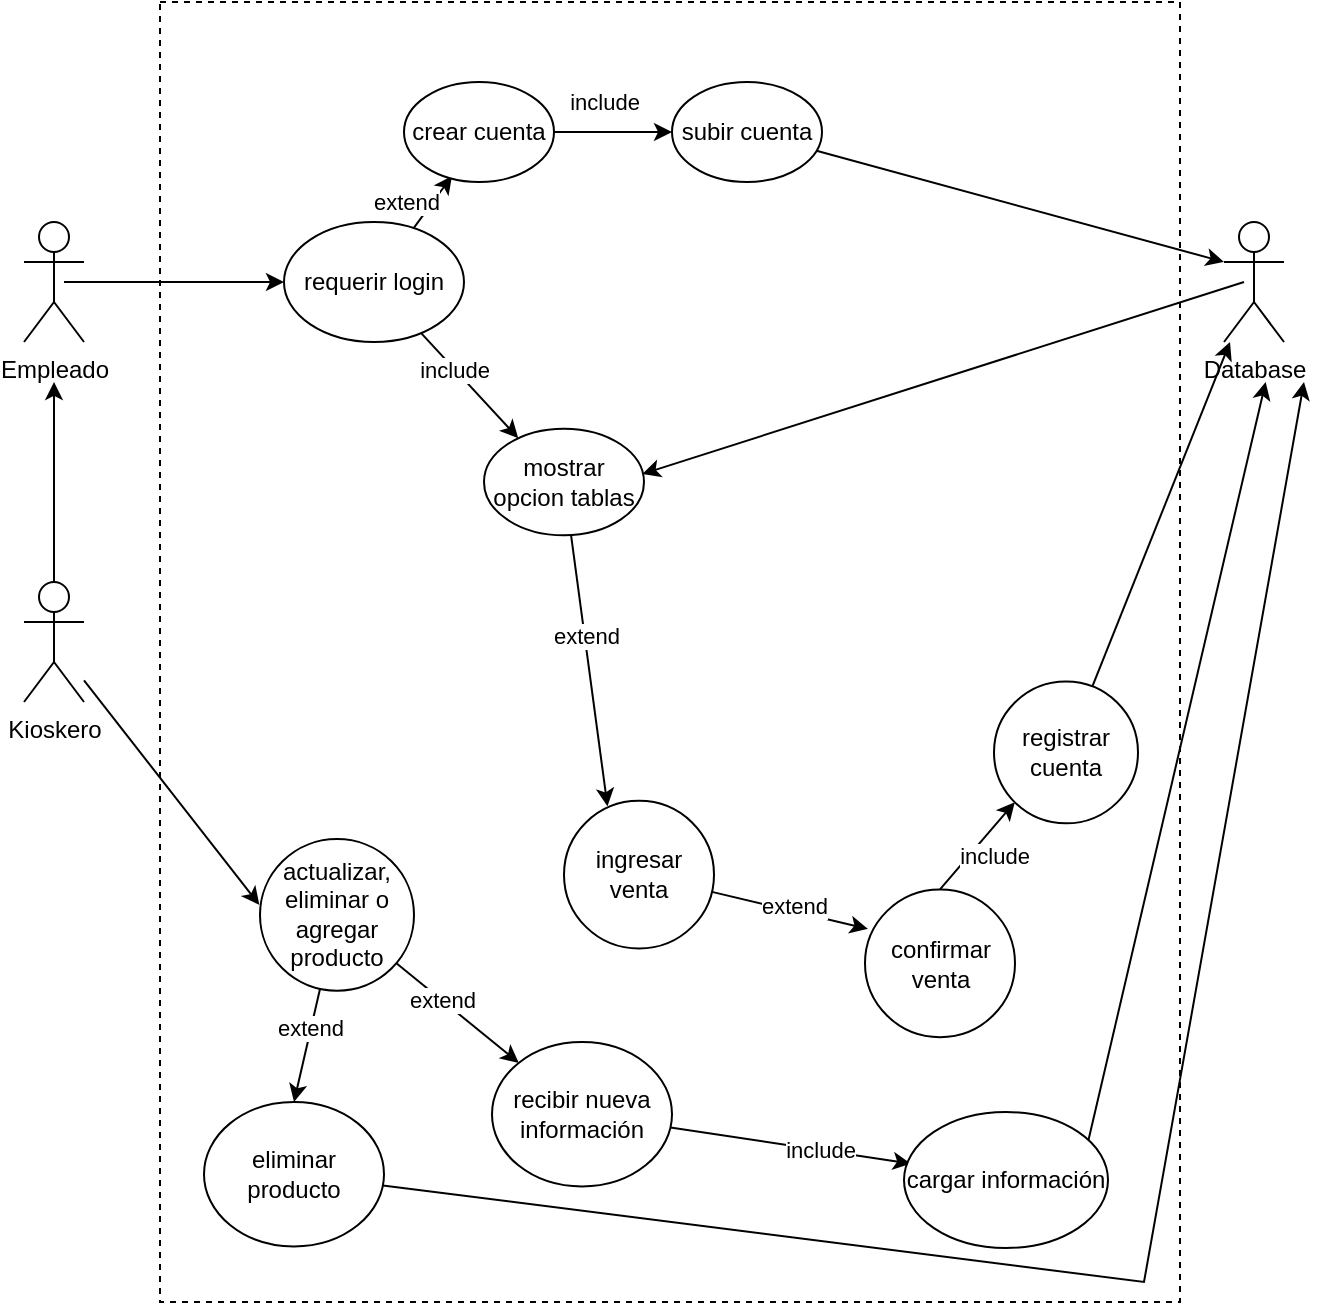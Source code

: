 <mxfile version="21.3.2" type="google">
  <diagram name="Página-1" id="F6_QnhyhozshGHiCndv_">
    <mxGraphModel grid="1" page="1" gridSize="10" guides="1" tooltips="1" connect="1" arrows="1" fold="1" pageScale="1" pageWidth="827" pageHeight="1169" math="0" shadow="0">
      <root>
        <mxCell id="0" />
        <mxCell id="1" parent="0" />
        <mxCell id="CbZTLQ7tN4eOs-pABZ2--10" value="Empleado&lt;br&gt;" style="shape=umlActor;verticalLabelPosition=bottom;verticalAlign=top;html=1;outlineConnect=0;" vertex="1" parent="1">
          <mxGeometry x="90" y="140" width="30" height="60" as="geometry" />
        </mxCell>
        <mxCell id="5ge3jQ6nLnj5d9fUeiJq-4" style="edgeStyle=orthogonalEdgeStyle;rounded=0;orthogonalLoop=1;jettySize=auto;html=1;entryX=0.5;entryY=1.333;entryDx=0;entryDy=0;entryPerimeter=0;" edge="1" parent="1" source="CbZTLQ7tN4eOs-pABZ2--11" target="CbZTLQ7tN4eOs-pABZ2--10">
          <mxGeometry relative="1" as="geometry" />
        </mxCell>
        <mxCell id="CbZTLQ7tN4eOs-pABZ2--11" value="Kioskero" style="shape=umlActor;verticalLabelPosition=bottom;verticalAlign=top;html=1;outlineConnect=0;" vertex="1" parent="1">
          <mxGeometry x="90" y="320" width="30" height="60" as="geometry" />
        </mxCell>
        <mxCell id="CbZTLQ7tN4eOs-pABZ2--14" value="" style="rounded=0;whiteSpace=wrap;html=1;dashed=1;" vertex="1" parent="1">
          <mxGeometry x="158" y="30" width="510" height="650" as="geometry" />
        </mxCell>
        <mxCell id="5ge3jQ6nLnj5d9fUeiJq-26" style="edgeStyle=none;rounded=0;orthogonalLoop=1;jettySize=auto;html=1;entryX=0.02;entryY=0.267;entryDx=0;entryDy=0;entryPerimeter=0;" edge="1" parent="CbZTLQ7tN4eOs-pABZ2--14" source="5ge3jQ6nLnj5d9fUeiJq-21" target="5ge3jQ6nLnj5d9fUeiJq-39">
          <mxGeometry relative="1" as="geometry" />
        </mxCell>
        <mxCell id="5ge3jQ6nLnj5d9fUeiJq-33" value="extend" style="edgeLabel;html=1;align=center;verticalAlign=middle;resizable=0;points=[];" vertex="1" connectable="0" parent="5ge3jQ6nLnj5d9fUeiJq-26">
          <mxGeometry x="-0.249" y="-1" relative="1" as="geometry">
            <mxPoint x="12" y="-1" as="offset" />
          </mxGeometry>
        </mxCell>
        <mxCell id="5ge3jQ6nLnj5d9fUeiJq-21" value="ingresar venta" style="ellipse;whiteSpace=wrap;html=1;" vertex="1" parent="CbZTLQ7tN4eOs-pABZ2--14">
          <mxGeometry x="202" y="399.41" width="75" height="73.864" as="geometry" />
        </mxCell>
        <mxCell id="5ge3jQ6nLnj5d9fUeiJq-25" value="registrar cuenta" style="ellipse;whiteSpace=wrap;html=1;" vertex="1" parent="CbZTLQ7tN4eOs-pABZ2--14">
          <mxGeometry x="417" y="339.773" width="72" height="70.909" as="geometry" />
        </mxCell>
        <mxCell id="5ge3jQ6nLnj5d9fUeiJq-39" value="confirmar venta" style="ellipse;whiteSpace=wrap;html=1;" vertex="1" parent="CbZTLQ7tN4eOs-pABZ2--14">
          <mxGeometry x="352.5" y="443.728" width="75" height="73.864" as="geometry" />
        </mxCell>
        <mxCell id="5ge3jQ6nLnj5d9fUeiJq-40" style="edgeStyle=none;rounded=0;orthogonalLoop=1;jettySize=auto;html=1;entryX=0;entryY=1;entryDx=0;entryDy=0;exitX=0.5;exitY=0;exitDx=0;exitDy=0;" edge="1" parent="CbZTLQ7tN4eOs-pABZ2--14" source="5ge3jQ6nLnj5d9fUeiJq-39" target="5ge3jQ6nLnj5d9fUeiJq-25">
          <mxGeometry relative="1" as="geometry">
            <mxPoint x="325" y="548.068" as="sourcePoint" />
            <mxPoint x="404" y="565.795" as="targetPoint" />
          </mxGeometry>
        </mxCell>
        <mxCell id="5ge3jQ6nLnj5d9fUeiJq-41" value="include" style="edgeLabel;html=1;align=center;verticalAlign=middle;resizable=0;points=[];" vertex="1" connectable="0" parent="5ge3jQ6nLnj5d9fUeiJq-40">
          <mxGeometry x="-0.249" y="-1" relative="1" as="geometry">
            <mxPoint x="12" y="-1" as="offset" />
          </mxGeometry>
        </mxCell>
        <mxCell id="5ge3jQ6nLnj5d9fUeiJq-55" style="edgeStyle=none;rounded=0;orthogonalLoop=1;jettySize=auto;html=1;entryX=0.5;entryY=0;entryDx=0;entryDy=0;" edge="1" parent="CbZTLQ7tN4eOs-pABZ2--14" source="5ge3jQ6nLnj5d9fUeiJq-18" target="5ge3jQ6nLnj5d9fUeiJq-54">
          <mxGeometry relative="1" as="geometry" />
        </mxCell>
        <mxCell id="5ge3jQ6nLnj5d9fUeiJq-59" value="extend" style="edgeLabel;html=1;align=center;verticalAlign=middle;resizable=0;points=[];" connectable="0" vertex="1" parent="5ge3jQ6nLnj5d9fUeiJq-55">
          <mxGeometry x="-0.291" y="-1" relative="1" as="geometry">
            <mxPoint as="offset" />
          </mxGeometry>
        </mxCell>
        <mxCell id="5ge3jQ6nLnj5d9fUeiJq-56" value="" style="edgeStyle=none;rounded=0;orthogonalLoop=1;jettySize=auto;html=1;" edge="1" parent="CbZTLQ7tN4eOs-pABZ2--14" source="5ge3jQ6nLnj5d9fUeiJq-18" target="5ge3jQ6nLnj5d9fUeiJq-43">
          <mxGeometry relative="1" as="geometry" />
        </mxCell>
        <mxCell id="5ge3jQ6nLnj5d9fUeiJq-58" value="extend" style="edgeLabel;html=1;align=center;verticalAlign=middle;resizable=0;points=[];" connectable="0" vertex="1" parent="5ge3jQ6nLnj5d9fUeiJq-56">
          <mxGeometry x="-0.265" relative="1" as="geometry">
            <mxPoint as="offset" />
          </mxGeometry>
        </mxCell>
        <mxCell id="5ge3jQ6nLnj5d9fUeiJq-18" value="actualizar, eliminar o agregar producto" style="ellipse;whiteSpace=wrap;html=1;" vertex="1" parent="CbZTLQ7tN4eOs-pABZ2--14">
          <mxGeometry x="50" y="418.56" width="77" height="75.84" as="geometry" />
        </mxCell>
        <mxCell id="5ge3jQ6nLnj5d9fUeiJq-60" style="edgeStyle=none;rounded=0;orthogonalLoop=1;jettySize=auto;html=1;entryX=0.034;entryY=0.38;entryDx=0;entryDy=0;entryPerimeter=0;" edge="1" parent="CbZTLQ7tN4eOs-pABZ2--14" source="5ge3jQ6nLnj5d9fUeiJq-43" target="5ge3jQ6nLnj5d9fUeiJq-57">
          <mxGeometry relative="1" as="geometry" />
        </mxCell>
        <mxCell id="5ge3jQ6nLnj5d9fUeiJq-61" value="include" style="edgeLabel;html=1;align=center;verticalAlign=middle;resizable=0;points=[];" connectable="0" vertex="1" parent="5ge3jQ6nLnj5d9fUeiJq-60">
          <mxGeometry x="0.239" relative="1" as="geometry">
            <mxPoint as="offset" />
          </mxGeometry>
        </mxCell>
        <mxCell id="5ge3jQ6nLnj5d9fUeiJq-43" value="recibir nueva información" style="ellipse;whiteSpace=wrap;html=1;" vertex="1" parent="CbZTLQ7tN4eOs-pABZ2--14">
          <mxGeometry x="166" y="520.003" width="90" height="72.222" as="geometry" />
        </mxCell>
        <mxCell id="5ge3jQ6nLnj5d9fUeiJq-63" style="edgeStyle=none;rounded=0;orthogonalLoop=1;jettySize=auto;html=1;" edge="1" parent="CbZTLQ7tN4eOs-pABZ2--14" source="5ge3jQ6nLnj5d9fUeiJq-54">
          <mxGeometry relative="1" as="geometry">
            <mxPoint x="572" y="190" as="targetPoint" />
            <Array as="points">
              <mxPoint x="492" y="640" />
            </Array>
          </mxGeometry>
        </mxCell>
        <mxCell id="5ge3jQ6nLnj5d9fUeiJq-54" value="eliminar producto" style="ellipse;whiteSpace=wrap;html=1;" vertex="1" parent="CbZTLQ7tN4eOs-pABZ2--14">
          <mxGeometry x="22" y="549.999" width="90" height="72.222" as="geometry" />
        </mxCell>
        <mxCell id="5ge3jQ6nLnj5d9fUeiJq-62" style="edgeStyle=none;rounded=0;orthogonalLoop=1;jettySize=auto;html=1;exitX=0.9;exitY=0.233;exitDx=0;exitDy=0;exitPerimeter=0;" edge="1" parent="CbZTLQ7tN4eOs-pABZ2--14" source="5ge3jQ6nLnj5d9fUeiJq-57">
          <mxGeometry relative="1" as="geometry">
            <mxPoint x="552.833" y="190" as="targetPoint" />
          </mxGeometry>
        </mxCell>
        <mxCell id="5ge3jQ6nLnj5d9fUeiJq-57" value="cargar información" style="ellipse;whiteSpace=wrap;html=1;" vertex="1" parent="CbZTLQ7tN4eOs-pABZ2--14">
          <mxGeometry x="372" y="555" width="102" height="68" as="geometry" />
        </mxCell>
        <mxCell id="5ge3jQ6nLnj5d9fUeiJq-31" style="edgeStyle=none;rounded=0;orthogonalLoop=1;jettySize=auto;html=1;entryX=0.99;entryY=0.425;entryDx=0;entryDy=0;entryPerimeter=0;" edge="1" parent="1" target="5ge3jQ6nLnj5d9fUeiJq-15">
          <mxGeometry relative="1" as="geometry">
            <mxPoint x="700" y="170" as="sourcePoint" />
          </mxGeometry>
        </mxCell>
        <mxCell id="CbZTLQ7tN4eOs-pABZ2--15" value="Database" style="shape=umlActor;verticalLabelPosition=bottom;verticalAlign=top;html=1;outlineConnect=0;" vertex="1" parent="1">
          <mxGeometry x="690" y="140" width="30" height="60" as="geometry" />
        </mxCell>
        <mxCell id="5ge3jQ6nLnj5d9fUeiJq-10" style="edgeStyle=none;rounded=0;orthogonalLoop=1;jettySize=auto;html=1;entryX=0.32;entryY=0.94;entryDx=0;entryDy=0;entryPerimeter=0;" edge="1" parent="1" source="5ge3jQ6nLnj5d9fUeiJq-3" target="5ge3jQ6nLnj5d9fUeiJq-8">
          <mxGeometry relative="1" as="geometry" />
        </mxCell>
        <mxCell id="5ge3jQ6nLnj5d9fUeiJq-11" value="extend" style="edgeLabel;html=1;align=center;verticalAlign=middle;resizable=0;points=[];" vertex="1" connectable="0" parent="5ge3jQ6nLnj5d9fUeiJq-10">
          <mxGeometry x="-0.309" relative="1" as="geometry">
            <mxPoint x="-11" y="-4" as="offset" />
          </mxGeometry>
        </mxCell>
        <mxCell id="5ge3jQ6nLnj5d9fUeiJq-16" style="edgeStyle=none;rounded=0;orthogonalLoop=1;jettySize=auto;html=1;entryX=0.214;entryY=0.089;entryDx=0;entryDy=0;entryPerimeter=0;" edge="1" parent="1" source="5ge3jQ6nLnj5d9fUeiJq-3" target="5ge3jQ6nLnj5d9fUeiJq-15">
          <mxGeometry relative="1" as="geometry" />
        </mxCell>
        <mxCell id="5ge3jQ6nLnj5d9fUeiJq-17" value="include" style="edgeLabel;html=1;align=center;verticalAlign=middle;resizable=0;points=[];" vertex="1" connectable="0" parent="5ge3jQ6nLnj5d9fUeiJq-16">
          <mxGeometry x="-0.309" y="-1" relative="1" as="geometry">
            <mxPoint as="offset" />
          </mxGeometry>
        </mxCell>
        <mxCell id="5ge3jQ6nLnj5d9fUeiJq-3" value="requerir login" style="ellipse;whiteSpace=wrap;html=1;" vertex="1" parent="1">
          <mxGeometry x="220" y="140" width="90" height="60" as="geometry" />
        </mxCell>
        <mxCell id="5ge3jQ6nLnj5d9fUeiJq-7" style="rounded=0;orthogonalLoop=1;jettySize=auto;html=1;entryX=0;entryY=0.5;entryDx=0;entryDy=0;" edge="1" parent="1" target="5ge3jQ6nLnj5d9fUeiJq-3">
          <mxGeometry relative="1" as="geometry">
            <mxPoint x="110" y="170" as="sourcePoint" />
          </mxGeometry>
        </mxCell>
        <mxCell id="5ge3jQ6nLnj5d9fUeiJq-13" style="edgeStyle=none;rounded=0;orthogonalLoop=1;jettySize=auto;html=1;" edge="1" parent="1" source="5ge3jQ6nLnj5d9fUeiJq-8" target="5ge3jQ6nLnj5d9fUeiJq-9">
          <mxGeometry relative="1" as="geometry" />
        </mxCell>
        <mxCell id="5ge3jQ6nLnj5d9fUeiJq-14" value="include" style="edgeLabel;html=1;align=center;verticalAlign=middle;resizable=0;points=[];" vertex="1" connectable="0" parent="5ge3jQ6nLnj5d9fUeiJq-13">
          <mxGeometry x="0.453" relative="1" as="geometry">
            <mxPoint x="-18" y="-15" as="offset" />
          </mxGeometry>
        </mxCell>
        <mxCell id="5ge3jQ6nLnj5d9fUeiJq-8" value="crear cuenta" style="ellipse;whiteSpace=wrap;html=1;" vertex="1" parent="1">
          <mxGeometry x="280" y="70" width="75" height="50" as="geometry" />
        </mxCell>
        <mxCell id="5ge3jQ6nLnj5d9fUeiJq-23" style="edgeStyle=none;rounded=0;orthogonalLoop=1;jettySize=auto;html=1;entryX=0;entryY=0.333;entryDx=0;entryDy=0;entryPerimeter=0;" edge="1" parent="1" source="5ge3jQ6nLnj5d9fUeiJq-9" target="CbZTLQ7tN4eOs-pABZ2--15">
          <mxGeometry relative="1" as="geometry" />
        </mxCell>
        <mxCell id="5ge3jQ6nLnj5d9fUeiJq-9" value="subir cuenta" style="ellipse;whiteSpace=wrap;html=1;" vertex="1" parent="1">
          <mxGeometry x="414" y="70" width="75" height="50" as="geometry" />
        </mxCell>
        <mxCell id="5ge3jQ6nLnj5d9fUeiJq-22" style="edgeStyle=none;rounded=0;orthogonalLoop=1;jettySize=auto;html=1;entryX=0.29;entryY=0.037;entryDx=0;entryDy=0;entryPerimeter=0;" edge="1" parent="1" source="5ge3jQ6nLnj5d9fUeiJq-15" target="5ge3jQ6nLnj5d9fUeiJq-21">
          <mxGeometry relative="1" as="geometry" />
        </mxCell>
        <mxCell id="5ge3jQ6nLnj5d9fUeiJq-32" value="extend" style="edgeLabel;html=1;align=center;verticalAlign=middle;resizable=0;points=[];" vertex="1" connectable="0" parent="5ge3jQ6nLnj5d9fUeiJq-22">
          <mxGeometry x="-0.259" relative="1" as="geometry">
            <mxPoint as="offset" />
          </mxGeometry>
        </mxCell>
        <mxCell id="5ge3jQ6nLnj5d9fUeiJq-15" value="mostrar opcion tablas" style="ellipse;whiteSpace=wrap;html=1;" vertex="1" parent="1">
          <mxGeometry x="320" y="243.33" width="80" height="53.33" as="geometry" />
        </mxCell>
        <mxCell id="5ge3jQ6nLnj5d9fUeiJq-27" style="edgeStyle=none;rounded=0;orthogonalLoop=1;jettySize=auto;html=1;" edge="1" parent="1" source="5ge3jQ6nLnj5d9fUeiJq-25" target="CbZTLQ7tN4eOs-pABZ2--15">
          <mxGeometry relative="1" as="geometry" />
        </mxCell>
        <mxCell id="5ge3jQ6nLnj5d9fUeiJq-28" style="edgeStyle=none;rounded=0;orthogonalLoop=1;jettySize=auto;html=1;entryX=-0.004;entryY=0.434;entryDx=0;entryDy=0;entryPerimeter=0;" edge="1" parent="1" source="CbZTLQ7tN4eOs-pABZ2--11" target="5ge3jQ6nLnj5d9fUeiJq-18">
          <mxGeometry relative="1" as="geometry" />
        </mxCell>
      </root>
    </mxGraphModel>
  </diagram>
</mxfile>
